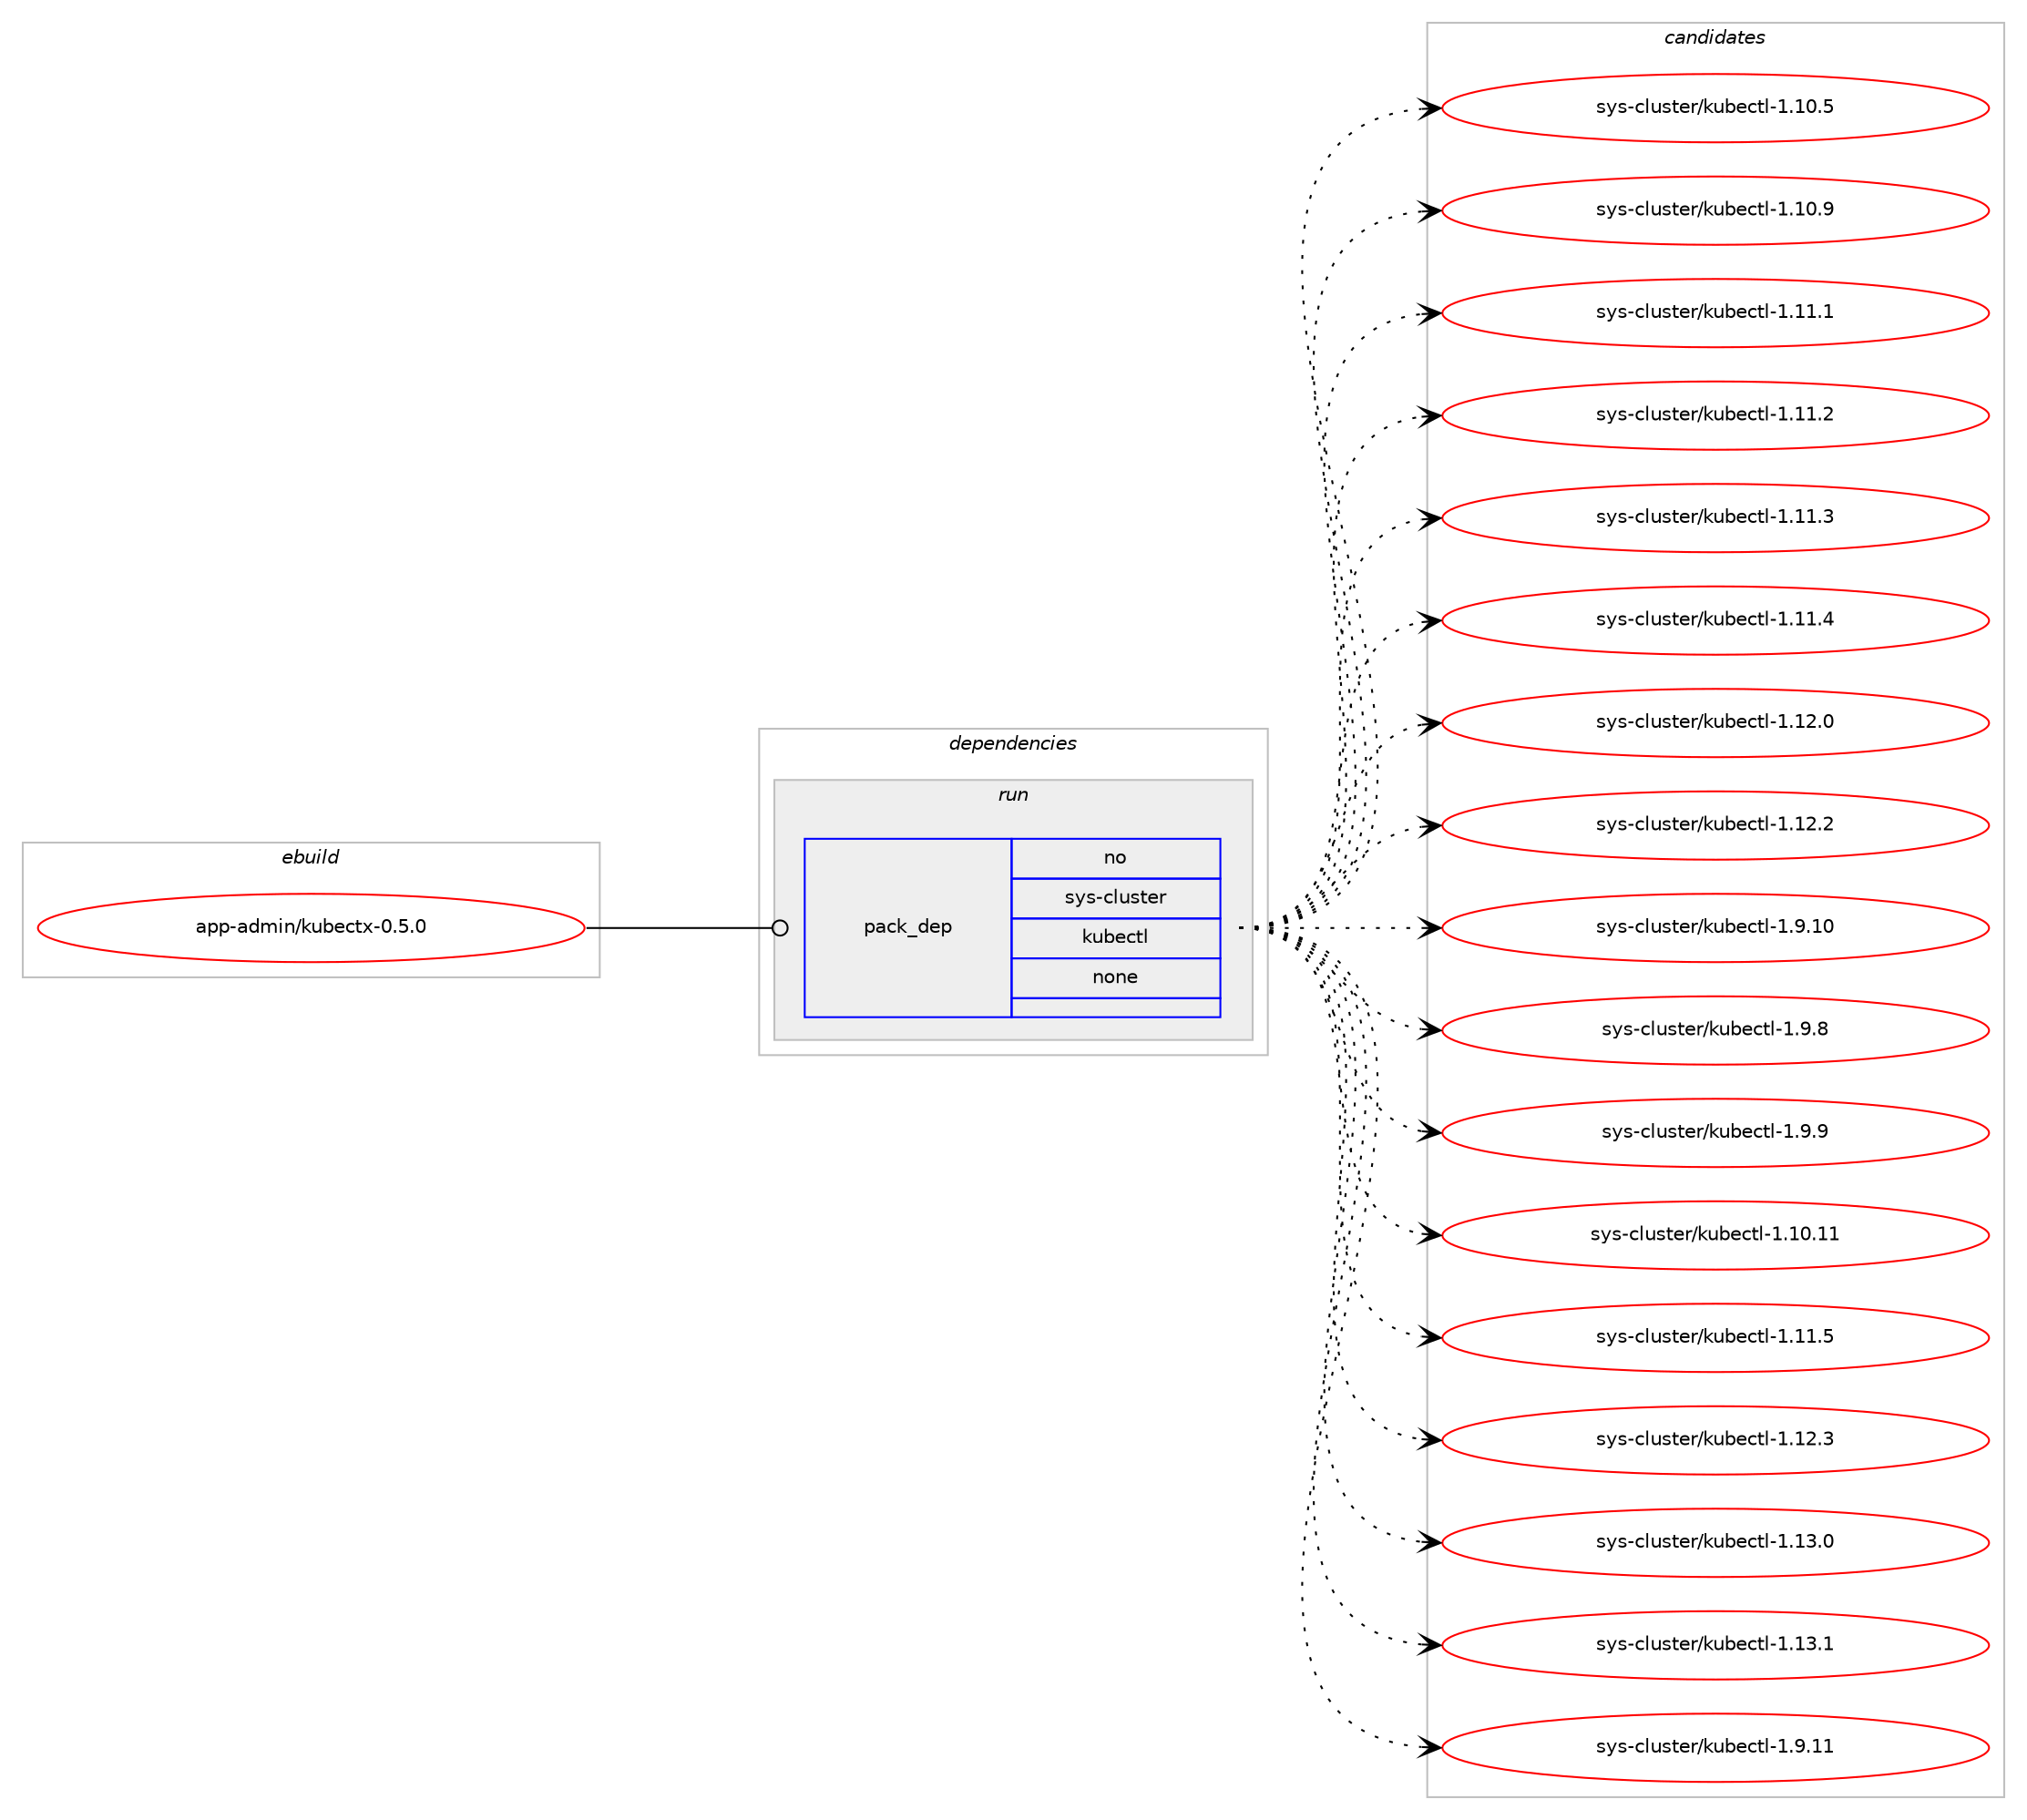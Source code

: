 digraph prolog {

# *************
# Graph options
# *************

newrank=true;
concentrate=true;
compound=true;
graph [rankdir=LR,fontname=Helvetica,fontsize=10,ranksep=1.5];#, ranksep=2.5, nodesep=0.2];
edge  [arrowhead=vee];
node  [fontname=Helvetica,fontsize=10];

# **********
# The ebuild
# **********

subgraph cluster_leftcol {
color=gray;
rank=same;
label=<<i>ebuild</i>>;
id [label="app-admin/kubectx-0.5.0", color=red, width=4, href="../app-admin/kubectx-0.5.0.svg"];
}

# ****************
# The dependencies
# ****************

subgraph cluster_midcol {
color=gray;
label=<<i>dependencies</i>>;
subgraph cluster_compile {
fillcolor="#eeeeee";
style=filled;
label=<<i>compile</i>>;
}
subgraph cluster_compileandrun {
fillcolor="#eeeeee";
style=filled;
label=<<i>compile and run</i>>;
}
subgraph cluster_run {
fillcolor="#eeeeee";
style=filled;
label=<<i>run</i>>;
subgraph pack462 {
dependency585 [label=<<TABLE BORDER="0" CELLBORDER="1" CELLSPACING="0" CELLPADDING="4" WIDTH="220"><TR><TD ROWSPAN="6" CELLPADDING="30">pack_dep</TD></TR><TR><TD WIDTH="110">no</TD></TR><TR><TD>sys-cluster</TD></TR><TR><TD>kubectl</TD></TR><TR><TD>none</TD></TR><TR><TD></TD></TR></TABLE>>, shape=none, color=blue];
}
id:e -> dependency585:w [weight=20,style="solid",arrowhead="odot"];
}
}

# **************
# The candidates
# **************

subgraph cluster_choices {
rank=same;
color=gray;
label=<<i>candidates</i>>;

subgraph choice462 {
color=black;
nodesep=1;
choice115121115459910811711511610111447107117981019911610845494649484653 [label="sys-cluster/kubectl-1.10.5", color=red, width=4,href="../sys-cluster/kubectl-1.10.5.svg"];
choice115121115459910811711511610111447107117981019911610845494649484657 [label="sys-cluster/kubectl-1.10.9", color=red, width=4,href="../sys-cluster/kubectl-1.10.9.svg"];
choice115121115459910811711511610111447107117981019911610845494649494649 [label="sys-cluster/kubectl-1.11.1", color=red, width=4,href="../sys-cluster/kubectl-1.11.1.svg"];
choice115121115459910811711511610111447107117981019911610845494649494650 [label="sys-cluster/kubectl-1.11.2", color=red, width=4,href="../sys-cluster/kubectl-1.11.2.svg"];
choice115121115459910811711511610111447107117981019911610845494649494651 [label="sys-cluster/kubectl-1.11.3", color=red, width=4,href="../sys-cluster/kubectl-1.11.3.svg"];
choice115121115459910811711511610111447107117981019911610845494649494652 [label="sys-cluster/kubectl-1.11.4", color=red, width=4,href="../sys-cluster/kubectl-1.11.4.svg"];
choice115121115459910811711511610111447107117981019911610845494649504648 [label="sys-cluster/kubectl-1.12.0", color=red, width=4,href="../sys-cluster/kubectl-1.12.0.svg"];
choice115121115459910811711511610111447107117981019911610845494649504650 [label="sys-cluster/kubectl-1.12.2", color=red, width=4,href="../sys-cluster/kubectl-1.12.2.svg"];
choice115121115459910811711511610111447107117981019911610845494657464948 [label="sys-cluster/kubectl-1.9.10", color=red, width=4,href="../sys-cluster/kubectl-1.9.10.svg"];
choice1151211154599108117115116101114471071179810199116108454946574656 [label="sys-cluster/kubectl-1.9.8", color=red, width=4,href="../sys-cluster/kubectl-1.9.8.svg"];
choice1151211154599108117115116101114471071179810199116108454946574657 [label="sys-cluster/kubectl-1.9.9", color=red, width=4,href="../sys-cluster/kubectl-1.9.9.svg"];
choice11512111545991081171151161011144710711798101991161084549464948464949 [label="sys-cluster/kubectl-1.10.11", color=red, width=4,href="../sys-cluster/kubectl-1.10.11.svg"];
choice115121115459910811711511610111447107117981019911610845494649494653 [label="sys-cluster/kubectl-1.11.5", color=red, width=4,href="../sys-cluster/kubectl-1.11.5.svg"];
choice115121115459910811711511610111447107117981019911610845494649504651 [label="sys-cluster/kubectl-1.12.3", color=red, width=4,href="../sys-cluster/kubectl-1.12.3.svg"];
choice115121115459910811711511610111447107117981019911610845494649514648 [label="sys-cluster/kubectl-1.13.0", color=red, width=4,href="../sys-cluster/kubectl-1.13.0.svg"];
choice115121115459910811711511610111447107117981019911610845494649514649 [label="sys-cluster/kubectl-1.13.1", color=red, width=4,href="../sys-cluster/kubectl-1.13.1.svg"];
choice115121115459910811711511610111447107117981019911610845494657464949 [label="sys-cluster/kubectl-1.9.11", color=red, width=4,href="../sys-cluster/kubectl-1.9.11.svg"];
dependency585:e -> choice115121115459910811711511610111447107117981019911610845494649484653:w [style=dotted,weight="100"];
dependency585:e -> choice115121115459910811711511610111447107117981019911610845494649484657:w [style=dotted,weight="100"];
dependency585:e -> choice115121115459910811711511610111447107117981019911610845494649494649:w [style=dotted,weight="100"];
dependency585:e -> choice115121115459910811711511610111447107117981019911610845494649494650:w [style=dotted,weight="100"];
dependency585:e -> choice115121115459910811711511610111447107117981019911610845494649494651:w [style=dotted,weight="100"];
dependency585:e -> choice115121115459910811711511610111447107117981019911610845494649494652:w [style=dotted,weight="100"];
dependency585:e -> choice115121115459910811711511610111447107117981019911610845494649504648:w [style=dotted,weight="100"];
dependency585:e -> choice115121115459910811711511610111447107117981019911610845494649504650:w [style=dotted,weight="100"];
dependency585:e -> choice115121115459910811711511610111447107117981019911610845494657464948:w [style=dotted,weight="100"];
dependency585:e -> choice1151211154599108117115116101114471071179810199116108454946574656:w [style=dotted,weight="100"];
dependency585:e -> choice1151211154599108117115116101114471071179810199116108454946574657:w [style=dotted,weight="100"];
dependency585:e -> choice11512111545991081171151161011144710711798101991161084549464948464949:w [style=dotted,weight="100"];
dependency585:e -> choice115121115459910811711511610111447107117981019911610845494649494653:w [style=dotted,weight="100"];
dependency585:e -> choice115121115459910811711511610111447107117981019911610845494649504651:w [style=dotted,weight="100"];
dependency585:e -> choice115121115459910811711511610111447107117981019911610845494649514648:w [style=dotted,weight="100"];
dependency585:e -> choice115121115459910811711511610111447107117981019911610845494649514649:w [style=dotted,weight="100"];
dependency585:e -> choice115121115459910811711511610111447107117981019911610845494657464949:w [style=dotted,weight="100"];
}
}

}
